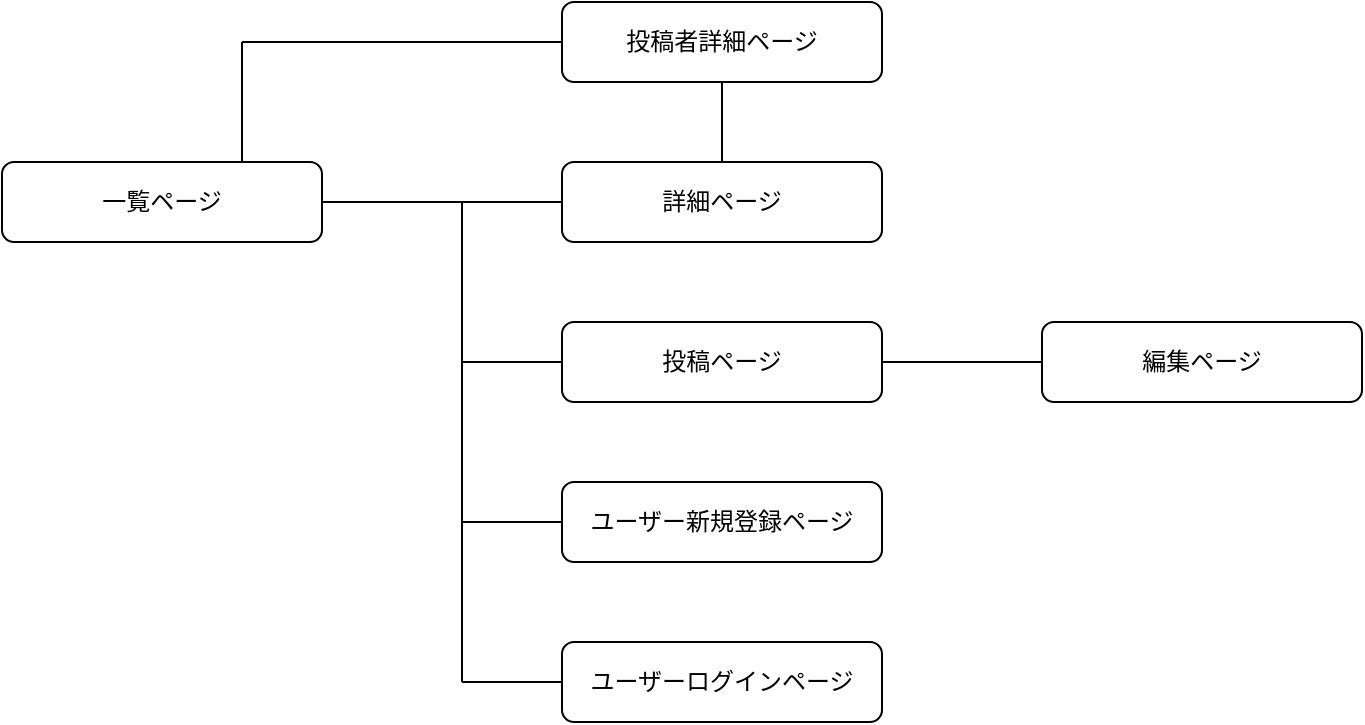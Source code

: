 <mxfile>
    <diagram id="b79Zm8T2JNQ7qSiQd4dN" name="ページ1">
        <mxGraphModel dx="728" dy="680" grid="1" gridSize="10" guides="1" tooltips="1" connect="1" arrows="1" fold="1" page="1" pageScale="1" pageWidth="827" pageHeight="1169" math="0" shadow="0">
            <root>
                <mxCell id="0"/>
                <mxCell id="1" parent="0"/>
                <mxCell id="17" style="edgeStyle=none;html=1;exitX=1;exitY=0.5;exitDx=0;exitDy=0;entryX=0;entryY=0.5;entryDx=0;entryDy=0;endArrow=none;endFill=0;strokeColor=#000000;" parent="1" source="2" target="4" edge="1">
                    <mxGeometry relative="1" as="geometry"/>
                </mxCell>
                <mxCell id="33" style="edgeStyle=none;html=1;exitX=0.75;exitY=0;exitDx=0;exitDy=0;endArrow=none;endFill=0;strokeColor=#000000;" edge="1" parent="1" source="2">
                    <mxGeometry relative="1" as="geometry">
                        <mxPoint x="160" y="100" as="targetPoint"/>
                    </mxGeometry>
                </mxCell>
                <mxCell id="2" value="一覧ページ" style="rounded=1;whiteSpace=wrap;html=1;" parent="1" vertex="1">
                    <mxGeometry x="40" y="160" width="160" height="40" as="geometry"/>
                </mxCell>
                <mxCell id="15" style="edgeStyle=none;html=1;exitX=0;exitY=0.5;exitDx=0;exitDy=0;endArrow=none;endFill=0;strokeColor=#000000;" parent="1" source="3" edge="1">
                    <mxGeometry relative="1" as="geometry">
                        <mxPoint x="270" y="420" as="targetPoint"/>
                    </mxGeometry>
                </mxCell>
                <mxCell id="3" value="ユーザーログインページ" style="rounded=1;whiteSpace=wrap;html=1;strokeColor=#000000;" parent="1" vertex="1">
                    <mxGeometry x="320" y="400" width="160" height="40" as="geometry"/>
                </mxCell>
                <mxCell id="4" value="詳細ページ" style="rounded=1;whiteSpace=wrap;html=1;strokeColor=#000000;" parent="1" vertex="1">
                    <mxGeometry x="320" y="160" width="160" height="40" as="geometry"/>
                </mxCell>
                <mxCell id="5" value="編集ページ" style="rounded=1;whiteSpace=wrap;html=1;strokeColor=#000000;" parent="1" vertex="1">
                    <mxGeometry x="560" y="240" width="160" height="40" as="geometry"/>
                </mxCell>
                <mxCell id="20" style="edgeStyle=none;html=1;exitX=0;exitY=0.5;exitDx=0;exitDy=0;endArrow=none;endFill=0;strokeColor=#000000;" edge="1" parent="1" source="6">
                    <mxGeometry relative="1" as="geometry">
                        <mxPoint x="270" y="260" as="targetPoint"/>
                    </mxGeometry>
                </mxCell>
                <mxCell id="34" style="edgeStyle=none;html=1;exitX=1;exitY=0.5;exitDx=0;exitDy=0;entryX=0;entryY=0.5;entryDx=0;entryDy=0;endArrow=none;endFill=0;strokeColor=#000000;" edge="1" parent="1" source="6" target="5">
                    <mxGeometry relative="1" as="geometry"/>
                </mxCell>
                <mxCell id="6" value="投稿ページ" style="rounded=1;whiteSpace=wrap;html=1;strokeColor=#000000;" parent="1" vertex="1">
                    <mxGeometry x="320" y="240" width="160" height="40" as="geometry"/>
                </mxCell>
                <mxCell id="21" style="edgeStyle=none;html=1;exitX=0.5;exitY=1;exitDx=0;exitDy=0;entryX=0.5;entryY=0;entryDx=0;entryDy=0;endArrow=none;endFill=0;strokeColor=#000000;" edge="1" parent="1" source="7" target="4">
                    <mxGeometry relative="1" as="geometry"/>
                </mxCell>
                <mxCell id="24" style="edgeStyle=none;html=1;exitX=0;exitY=0.5;exitDx=0;exitDy=0;endArrow=none;endFill=0;strokeColor=#000000;" edge="1" parent="1" source="7">
                    <mxGeometry relative="1" as="geometry">
                        <mxPoint x="160" y="100" as="targetPoint"/>
                    </mxGeometry>
                </mxCell>
                <mxCell id="7" value="投稿者詳細ページ" style="rounded=1;whiteSpace=wrap;html=1;" parent="1" vertex="1">
                    <mxGeometry x="320" y="80" width="160" height="40" as="geometry"/>
                </mxCell>
                <mxCell id="16" style="edgeStyle=none;html=1;exitX=0;exitY=0.5;exitDx=0;exitDy=0;endArrow=none;endFill=0;strokeColor=#000000;" parent="1" source="8" edge="1">
                    <mxGeometry relative="1" as="geometry">
                        <mxPoint x="270" y="340" as="targetPoint"/>
                    </mxGeometry>
                </mxCell>
                <mxCell id="8" value="ユーザー新規登録ページ" style="rounded=1;whiteSpace=wrap;html=1;strokeColor=#000000;" parent="1" vertex="1">
                    <mxGeometry x="320" y="320" width="160" height="40" as="geometry"/>
                </mxCell>
                <mxCell id="18" value="" style="endArrow=none;html=1;rounded=0;strokeColor=#000000;" edge="1" parent="1">
                    <mxGeometry relative="1" as="geometry">
                        <mxPoint x="270" y="180" as="sourcePoint"/>
                        <mxPoint x="270" y="420" as="targetPoint"/>
                        <Array as="points">
                            <mxPoint x="270" y="240"/>
                        </Array>
                    </mxGeometry>
                </mxCell>
            </root>
        </mxGraphModel>
    </diagram>
</mxfile>